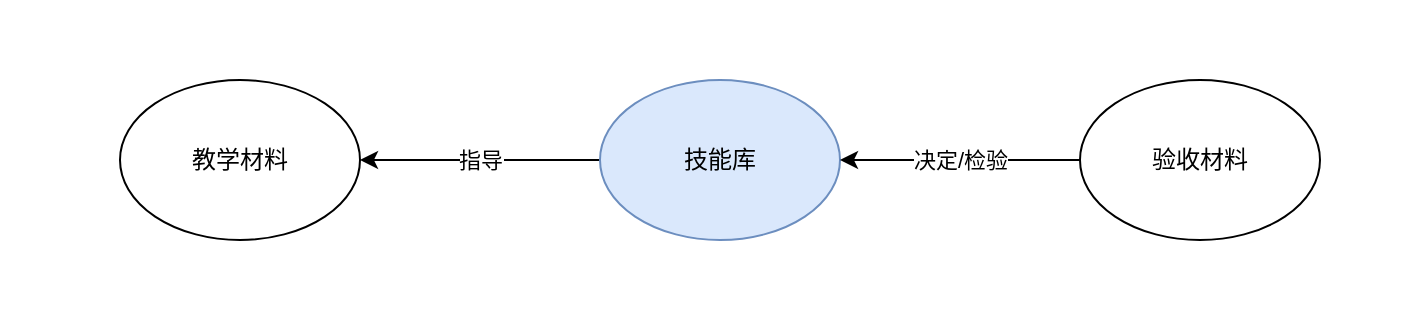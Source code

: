 <mxfile version="17.4.2" type="device"><diagram id="i4pWDOY1X-1G7yk5ZqiD" name="Page-1"><mxGraphModel dx="946" dy="596" grid="1" gridSize="10" guides="1" tooltips="1" connect="1" arrows="1" fold="1" page="1" pageScale="1" pageWidth="1200" pageHeight="1920" math="0" shadow="0"><root><mxCell id="0"/><mxCell id="1" parent="0"/><mxCell id="aAFrs1xon8kPbWWrT7au-1" value="" style="rounded=0;whiteSpace=wrap;html=1;fillColor=none;strokeColor=none;" vertex="1" parent="1"><mxGeometry x="100" y="240" width="700" height="160" as="geometry"/></mxCell><mxCell id="iSAO3vWE8cyiyCGe3jDV-7" value="指导" style="edgeStyle=none;rounded=0;orthogonalLoop=1;jettySize=auto;html=1;exitX=0;exitY=0.5;exitDx=0;exitDy=0;entryX=1;entryY=0.5;entryDx=0;entryDy=0;" parent="1" source="iSAO3vWE8cyiyCGe3jDV-2" target="iSAO3vWE8cyiyCGe3jDV-4" edge="1"><mxGeometry relative="1" as="geometry"/></mxCell><mxCell id="iSAO3vWE8cyiyCGe3jDV-2" value="技能库" style="ellipse;whiteSpace=wrap;html=1;fillColor=#dae8fc;strokeColor=#6c8ebf;" parent="1" vertex="1"><mxGeometry x="400" y="280" width="120" height="80" as="geometry"/></mxCell><mxCell id="iSAO3vWE8cyiyCGe3jDV-6" value="决定/检验" style="rounded=0;orthogonalLoop=1;jettySize=auto;html=1;exitX=0;exitY=0.5;exitDx=0;exitDy=0;entryX=1;entryY=0.5;entryDx=0;entryDy=0;" parent="1" source="iSAO3vWE8cyiyCGe3jDV-3" target="iSAO3vWE8cyiyCGe3jDV-2" edge="1"><mxGeometry relative="1" as="geometry"/></mxCell><mxCell id="iSAO3vWE8cyiyCGe3jDV-3" value="验收材料" style="ellipse;whiteSpace=wrap;html=1;" parent="1" vertex="1"><mxGeometry x="640" y="280" width="120" height="80" as="geometry"/></mxCell><mxCell id="iSAO3vWE8cyiyCGe3jDV-4" value="教学材料" style="ellipse;whiteSpace=wrap;html=1;" parent="1" vertex="1"><mxGeometry x="160" y="280" width="120" height="80" as="geometry"/></mxCell></root></mxGraphModel></diagram></mxfile>